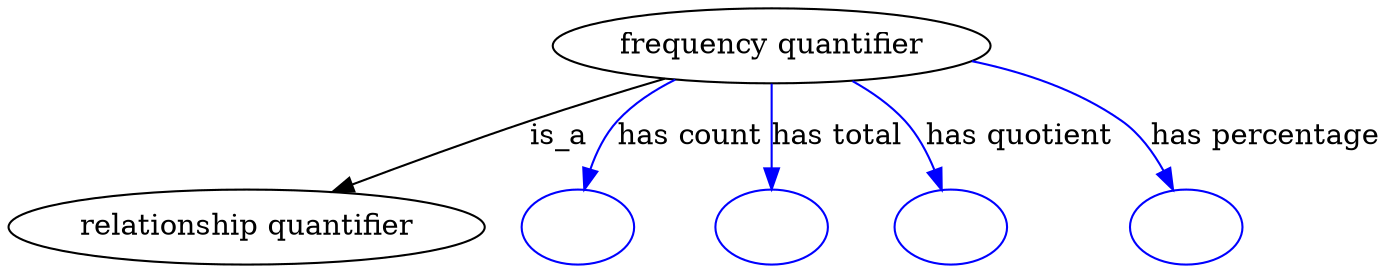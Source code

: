 digraph {
	graph [bb="0,0,523.75,122"];
	node [label="\N"];
	"frequency quantifier"	 [height=0.5,
		label="frequency quantifier",
		pos="296.96,104",
		width=2.2656];
	"relationship quantifier"	 [height=0.5,
		pos="87.962,18",
		width=2.4434];
	"frequency quantifier" -> "relationship quantifier"	 [label=is_a,
		lp="217.24,61",
		pos="e,125.67,34.368 256.3,88.292 240.39,82.071 222.01,74.794 205.41,68 182.1,58.456 156.33,47.529 134.88,38.329"];
	"has count"	 [color=blue,
		height=0.5,
		label="",
		pos="220.96,18",
		width=0.75];
	"frequency quantifier" -> "has count"	 [color=blue,
		label="has count",
		lp="266.59,61",
		pos="e,224.71,36.103 262.89,87.626 254.44,82.304 246,75.736 239.7,68 234.42,61.534 230.54,53.435 227.73,45.649",
		style=solid];
	"has total"	 [color=blue,
		height=0.5,
		label="",
		pos="296.96,18",
		width=0.75];
	"frequency quantifier" -> "has total"	 [color=blue,
		label="has total",
		lp="320.48,61",
		pos="e,296.96,36.212 296.96,85.762 296.96,74.36 296.96,59.434 296.96,46.494",
		style=solid];
	"has quotient"	 [color=blue,
		height=0.5,
		label="",
		pos="368.96,18",
		width=0.75];
	"frequency quantifier" -> "has quotient"	 [color=blue,
		label="has quotient",
		lp="389.98,61",
		pos="e,363.26,35.892 325.24,86.952 332.64,81.554 340.16,75.117 345.96,68 351.4,61.336 355.85,53.178 359.35,45.399",
		style=solid];
	"has percentage"	 [color=blue,
		height=0.5,
		label="",
		pos="458.96,18",
		width=0.75];
	"frequency quantifier" -> "has percentage"	 [color=blue,
		label="has percentage",
		lp="482.35,61",
		pos="e,452.02,35.66 357.59,91.817 386.15,85.195 416.44,76.615 427.96,68 436.01,61.982 442.45,53.202 447.33,44.673",
		style=solid];
}
